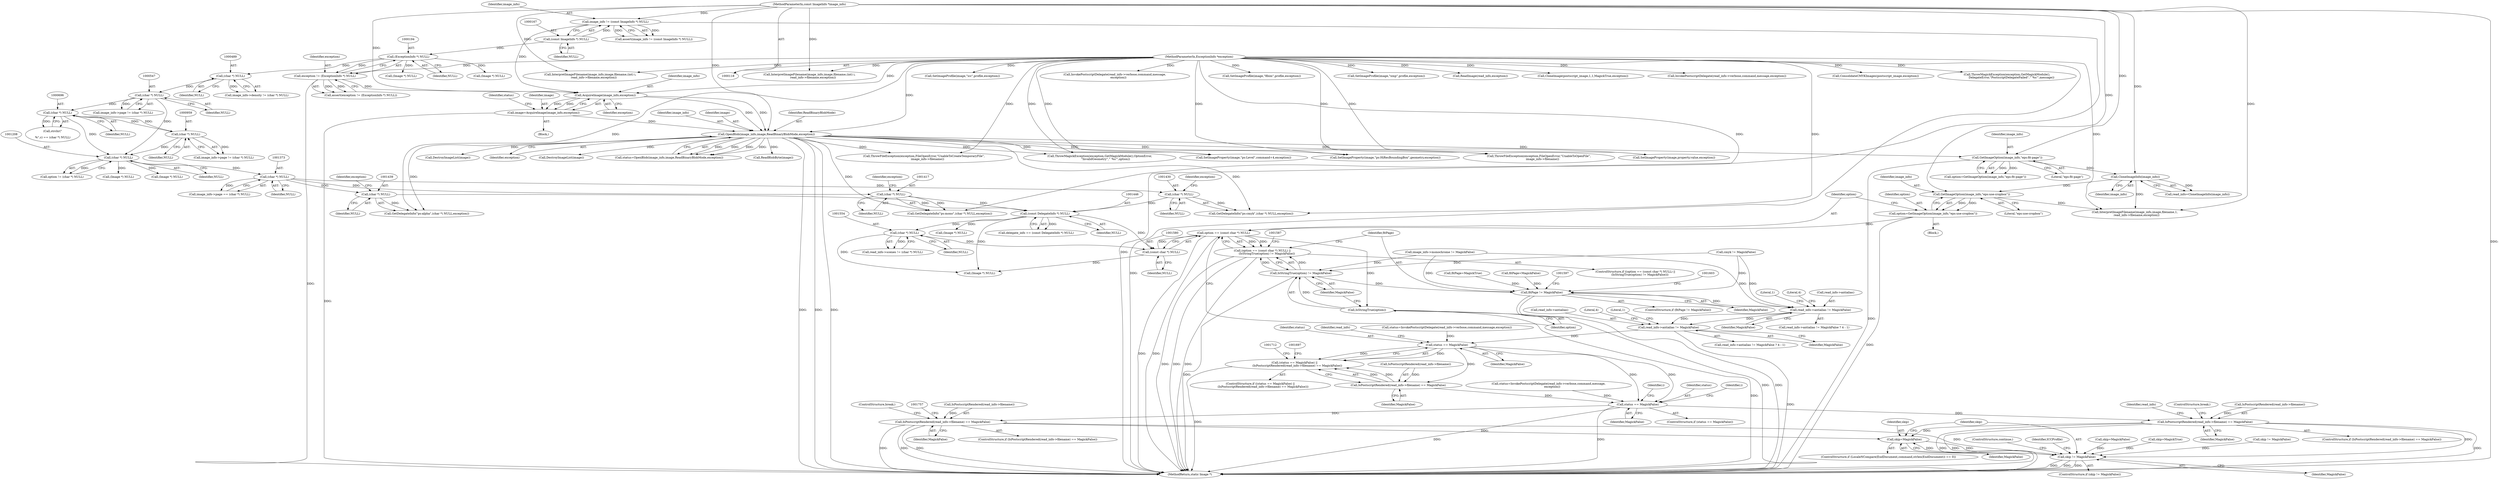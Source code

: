 digraph "0_ImageMagick6_35ccb468ee2dcbe8ce9cf1e2f1957acc27f54c34@pointer" {
"1001577" [label="(Call,option == (const char *) NULL)"];
"1001570" [label="(Call,option=GetImageOption(image_info,\"eps:use-cropbox\"))"];
"1001572" [label="(Call,GetImageOption(image_info,\"eps:use-cropbox\"))"];
"1001499" [label="(Call,CloneImageInfo(image_info))"];
"1001201" [label="(Call,GetImageOption(image_info,\"eps:fit-page\"))"];
"1000209" [label="(Call,OpenBlob(image_info,image,ReadBinaryBlobMode,exception))"];
"1000204" [label="(Call,AcquireImage(image_info,exception))"];
"1000164" [label="(Call,image_info != (const ImageInfo *) NULL)"];
"1000119" [label="(MethodParameterIn,const ImageInfo *image_info)"];
"1000166" [label="(Call,(const ImageInfo *) NULL)"];
"1000191" [label="(Call,exception != (ExceptionInfo *) NULL)"];
"1000120" [label="(MethodParameterIn,ExceptionInfo *exception)"];
"1000193" [label="(Call,(ExceptionInfo *) NULL)"];
"1000202" [label="(Call,image=AcquireImage(image_info,exception))"];
"1001579" [label="(Call,(const char *) NULL)"];
"1001553" [label="(Call,(char *) NULL)"];
"1001445" [label="(Call,(const DelegateInfo *) NULL)"];
"1001438" [label="(Call,(char *) NULL)"];
"1001372" [label="(Call,(char *) NULL)"];
"1001207" [label="(Call,(char *) NULL)"];
"1000546" [label="(Call,(char *) NULL)"];
"1000488" [label="(Call,(char *) NULL)"];
"1000695" [label="(Call,(char *) NULL)"];
"1000958" [label="(Call,(char *) NULL)"];
"1001416" [label="(Call,(char *) NULL)"];
"1001429" [label="(Call,(char *) NULL)"];
"1001576" [label="(Call,(option == (const char *) NULL) ||\n          (IsStringTrue(option) != MagickFalse))"];
"1001583" [label="(Call,IsStringTrue(option))"];
"1001582" [label="(Call,IsStringTrue(option) != MagickFalse)"];
"1001593" [label="(Call,fitPage != MagickFalse)"];
"1001632" [label="(Call,read_info->antialias != MagickFalse)"];
"1001640" [label="(Call,read_info->antialias != MagickFalse)"];
"1001686" [label="(Call,status == MagickFalse)"];
"1001685" [label="(Call,(status == MagickFalse) ||\n      (IsPostscriptRendered(read_info->filename) == MagickFalse))"];
"1001689" [label="(Call,IsPostscriptRendered(read_info->filename) == MagickFalse)"];
"1001725" [label="(Call,status == MagickFalse)"];
"1001749" [label="(Call,IsPostscriptRendered(read_info->filename) == MagickFalse)"];
"1001962" [label="(Call,skip=MagickFalse)"];
"1001966" [label="(Call,skip != MagickFalse)"];
"1001784" [label="(Call,IsPostscriptRendered(read_info->filename) == MagickFalse)"];
"1000251" [label="(Call,(Image *) NULL)"];
"1000954" [label="(Call,image_info->page != (char *) NULL)"];
"1001687" [label="(Identifier,status)"];
"1000960" [label="(Identifier,NULL)"];
"1001436" [label="(Call,GetDelegateInfo(\"ps:alpha\",(char *) NULL,exception))"];
"1000484" [label="(Call,image_info->density != (char *) NULL)"];
"1001730" [label="(Identifier,i)"];
"1001954" [label="(ControlStructure,if (LocaleNCompare(EndDocument,command,strlen(EndDocument)) == 0))"];
"1001574" [label="(Literal,\"eps:use-cropbox\")"];
"1000192" [label="(Identifier,exception)"];
"1000213" [label="(Identifier,exception)"];
"1001644" [label="(Identifier,MagickFalse)"];
"1001458" [label="(Call,(Image *) NULL)"];
"1001874" [label="(Call,ConsolidateCMYKImages(postscript_image,exception))"];
"1001962" [label="(Call,skip=MagickFalse)"];
"1000202" [label="(Call,image=AcquireImage(image_info,exception))"];
"1001573" [label="(Identifier,image_info)"];
"1000121" [label="(Block,)"];
"1001694" [label="(Identifier,MagickFalse)"];
"1001575" [label="(ControlStructure,if ((option == (const char *) NULL) ||\n          (IsStringTrue(option) != MagickFalse)))"];
"1000695" [label="(Call,(char *) NULL)"];
"1000212" [label="(Identifier,ReadBinaryBlobMode)"];
"1001724" [label="(ControlStructure,if (status == MagickFalse))"];
"1001579" [label="(Call,(const char *) NULL)"];
"1001555" [label="(Identifier,NULL)"];
"1000224" [label="(Call,(Image *) NULL)"];
"1001639" [label="(Call,read_info->antialias != MagickFalse ? 4 : 1)"];
"1001202" [label="(Identifier,image_info)"];
"1001139" [label="(Call,SetImageProperty(image,\"ps:HiResBoundingBox\",geometry,exception))"];
"1001750" [label="(Call,IsPostscriptRendered(read_info->filename))"];
"1000164" [label="(Call,image_info != (const ImageInfo *) NULL)"];
"1000163" [label="(Call,assert(image_info != (const ImageInfo *) NULL))"];
"1001726" [label="(Identifier,status)"];
"1001337" [label="(Call,ThrowFileException(exception,FileOpenError,\"UnableToOpenFile\",\n        image_info->filename))"];
"1001374" [label="(Identifier,NULL)"];
"1000221" [label="(Call,DestroyImageList(image))"];
"1001966" [label="(Call,skip != MagickFalse)"];
"1001314" [label="(Call,fitPage=MagickTrue)"];
"1001443" [label="(Call,delegate_info == (const DelegateInfo *) NULL)"];
"1000209" [label="(Call,OpenBlob(image_info,image,ReadBinaryBlobMode,exception))"];
"1001772" [label="(Call,InterpretImageFilename(image_info,image,filename,(int) i,\n        read_info->filename,exception))"];
"1000195" [label="(Identifier,NULL)"];
"1000206" [label="(Identifier,exception)"];
"1001765" [label="(Identifier,i)"];
"1000208" [label="(Identifier,status)"];
"1001445" [label="(Call,(const DelegateInfo *) NULL)"];
"1001847" [label="(Call,ThrowMagickException(exception,GetMagickModule(),\n          DelegateError,\"PostscriptDelegateFailed\",\"`%s'\",message))"];
"1001646" [label="(Literal,1)"];
"1001793" [label="(Identifier,read_info)"];
"1001725" [label="(Call,status == MagickFalse)"];
"1001684" [label="(ControlStructure,if ((status == MagickFalse) ||\n      (IsPostscriptRendered(read_info->filename) == MagickFalse)))"];
"1001207" [label="(Call,(char *) NULL)"];
"1001585" [label="(Identifier,MagickFalse)"];
"1001967" [label="(Identifier,skip)"];
"1001969" [label="(ControlStructure,continue;)"];
"1001754" [label="(Identifier,MagickFalse)"];
"1001688" [label="(Identifier,MagickFalse)"];
"1001441" [label="(Identifier,exception)"];
"1001372" [label="(Call,(char *) NULL)"];
"1001633" [label="(Call,read_info->antialias)"];
"1001973" [label="(Identifier,ICCProfile)"];
"1000203" [label="(Identifier,image)"];
"1001205" [label="(Call,option != (char *) NULL)"];
"1001349" [label="(Call,(Image *) NULL)"];
"1001419" [label="(Identifier,exception)"];
"1001368" [label="(Call,image_info->page == (char *) NULL)"];
"1001422" [label="(Call,cmyk != MagickFalse)"];
"1001690" [label="(Call,IsPostscriptRendered(read_info->filename))"];
"1001968" [label="(Identifier,MagickFalse)"];
"1001737" [label="(Call,InterpretImageFilename(image_info,image,filename,(int) i,\n        read_info->filename,exception))"];
"1001675" [label="(Call,InterpretImageFilename(image_info,image,filename,1,\n    read_info->filename,exception))"];
"1001572" [label="(Call,GetImageOption(image_info,\"eps:use-cropbox\"))"];
"1001790" [label="(ControlStructure,break;)"];
"1001727" [label="(Identifier,MagickFalse)"];
"1001438" [label="(Call,(char *) NULL)"];
"1001702" [label="(Call,status=InvokePostscriptDelegate(read_info->verbose,command,message,\n        exception))"];
"1000248" [label="(Call,DestroyImageList(image))"];
"1001431" [label="(Identifier,NULL)"];
"1001569" [label="(Block,)"];
"1001748" [label="(ControlStructure,if (IsPostscriptRendered(read_info->filename) == MagickFalse))"];
"1001685" [label="(Call,(status == MagickFalse) ||\n      (IsPostscriptRendered(read_info->filename) == MagickFalse))"];
"1001570" [label="(Call,option=GetImageOption(image_info,\"eps:use-cropbox\"))"];
"1000166" [label="(Call,(const ImageInfo *) NULL)"];
"1001638" [label="(Literal,1)"];
"1000191" [label="(Call,exception != (ExceptionInfo *) NULL)"];
"1000488" [label="(Call,(char *) NULL)"];
"1001789" [label="(Identifier,MagickFalse)"];
"1001243" [label="(Call,ThrowMagickException(exception,GetMagickModule(),OptionError,\n             \"InvalidGeometry\",\"`%s'\",option))"];
"1000546" [label="(Call,(char *) NULL)"];
"1001749" [label="(Call,IsPostscriptRendered(read_info->filename) == MagickFalse)"];
"1001581" [label="(Identifier,NULL)"];
"1001427" [label="(Call,GetDelegateInfo(\"ps:cmyk\",(char *) NULL,exception))"];
"1002037" [label="(Call,SetImageProfile(image,\"icc\",profile,exception))"];
"1001576" [label="(Call,(option == (const char *) NULL) ||\n          (IsStringTrue(option) != MagickFalse))"];
"1001637" [label="(Literal,4)"];
"1000663" [label="(Call,skip=MagickFalse)"];
"1001259" [label="(Call,(Image *) NULL)"];
"1001755" [label="(ControlStructure,break;)"];
"1000190" [label="(Call,assert(exception != (ExceptionInfo *) NULL))"];
"1001583" [label="(Call,IsStringTrue(option))"];
"1001704" [label="(Call,InvokePostscriptDelegate(read_info->verbose,command,message,\n        exception))"];
"1001429" [label="(Call,(char *) NULL)"];
"1000753" [label="(Call,SetImageProperty(image,\"ps:Level\",command+4,exception))"];
"1001578" [label="(Identifier,option)"];
"1001595" [label="(Identifier,MagickFalse)"];
"1001577" [label="(Call,option == (const char *) NULL)"];
"1001571" [label="(Identifier,option)"];
"1000204" [label="(Call,AcquireImage(image_info,exception))"];
"1001783" [label="(ControlStructure,if (IsPostscriptRendered(read_info->filename) == MagickFalse))"];
"1001209" [label="(Identifier,NULL)"];
"1000210" [label="(Identifier,image_info)"];
"1002115" [label="(Call,SetImageProfile(image,\"8bim\",profile,exception))"];
"1001582" [label="(Call,IsStringTrue(option) != MagickFalse)"];
"1001692" [label="(Identifier,read_info)"];
"1001592" [label="(ControlStructure,if (fitPage != MagickFalse))"];
"1001640" [label="(Call,read_info->antialias != MagickFalse)"];
"1000490" [label="(Identifier,NULL)"];
"1000542" [label="(Call,image_info->page != (char *) NULL)"];
"1001440" [label="(Identifier,NULL)"];
"1001636" [label="(Identifier,MagickFalse)"];
"1001432" [label="(Identifier,exception)"];
"1001785" [label="(Call,IsPostscriptRendered(read_info->filename))"];
"1001201" [label="(Call,GetImageOption(image_info,\"eps:fit-page\"))"];
"1001414" [label="(Call,GetDelegateInfo(\"ps:mono\",(char *) NULL,exception))"];
"1000207" [label="(Call,status=OpenBlob(image_info,image,ReadBinaryBlobMode,exception))"];
"1001584" [label="(Identifier,option)"];
"1002224" [label="(Call,SetImageProfile(image,\"xmp\",profile,exception))"];
"1000120" [label="(MethodParameterIn,ExceptionInfo *exception)"];
"1000205" [label="(Identifier,image_info)"];
"1000697" [label="(Identifier,NULL)"];
"1001418" [label="(Identifier,NULL)"];
"1000548" [label="(Identifier,NULL)"];
"1001593" [label="(Call,fitPage != MagickFalse)"];
"1001963" [label="(Identifier,skip)"];
"1001199" [label="(Call,option=GetImageOption(image_info,\"eps:fit-page\"))"];
"1001447" [label="(Identifier,NULL)"];
"1000943" [label="(Call,SetImageProperty(image,property,value,exception))"];
"1001631" [label="(Call,read_info->antialias != MagickFalse ? 4 : 1)"];
"1001499" [label="(Call,CloneImageInfo(image_info))"];
"1001407" [label="(Call,image_info->monochrome != MagickFalse)"];
"1001416" [label="(Call,(char *) NULL)"];
"1000691" [label="(Call,strchr(\"\n\r%\",c) == (char *) NULL)"];
"1001803" [label="(Call,ReadImage(read_info,exception))"];
"1000119" [label="(MethodParameterIn,const ImageInfo *image_info)"];
"1001497" [label="(Call,read_info=CloneImageInfo(image_info))"];
"1001965" [label="(ControlStructure,if (skip != MagickFalse))"];
"1000168" [label="(Identifier,NULL)"];
"1000672" [label="(Call,ReadBlobByte(image))"];
"1001641" [label="(Call,read_info->antialias)"];
"1001964" [label="(Identifier,MagickFalse)"];
"1001951" [label="(Call,skip=MagickTrue)"];
"1001553" [label="(Call,(char *) NULL)"];
"1002262" [label="(Call,CloneImage(postscript_image,1,1,MagickTrue,exception))"];
"1001594" [label="(Identifier,fitPage)"];
"1000738" [label="(Call,skip != MagickFalse)"];
"1000958" [label="(Call,(char *) NULL)"];
"1001686" [label="(Call,status == MagickFalse)"];
"1001203" [label="(Literal,\"eps:fit-page\")"];
"1000165" [label="(Identifier,image_info)"];
"1001664" [label="(Call,status=InvokePostscriptDelegate(read_info->verbose,command,message,exception))"];
"1001196" [label="(Call,fitPage=MagickFalse)"];
"1001784" [label="(Call,IsPostscriptRendered(read_info->filename) == MagickFalse)"];
"1001549" [label="(Call,read_info->scenes != (char *) NULL)"];
"1001689" [label="(Call,IsPostscriptRendered(read_info->filename) == MagickFalse)"];
"1001721" [label="(Call,(Image *) NULL)"];
"1000239" [label="(Call,ThrowFileException(exception,FileOpenError,\"UnableToCreateTemporaryFile\",\n        image_info->filename))"];
"1001500" [label="(Identifier,image_info)"];
"1001632" [label="(Call,read_info->antialias != MagickFalse)"];
"1001645" [label="(Literal,4)"];
"1000211" [label="(Identifier,image)"];
"1000193" [label="(Call,(ExceptionInfo *) NULL)"];
"1002380" [label="(MethodReturn,static Image *)"];
"1001666" [label="(Call,InvokePostscriptDelegate(read_info->verbose,command,message,exception))"];
"1001577" -> "1001576"  [label="AST: "];
"1001577" -> "1001579"  [label="CFG: "];
"1001578" -> "1001577"  [label="AST: "];
"1001579" -> "1001577"  [label="AST: "];
"1001584" -> "1001577"  [label="CFG: "];
"1001576" -> "1001577"  [label="CFG: "];
"1001577" -> "1002380"  [label="DDG: "];
"1001577" -> "1002380"  [label="DDG: "];
"1001577" -> "1001576"  [label="DDG: "];
"1001577" -> "1001576"  [label="DDG: "];
"1001570" -> "1001577"  [label="DDG: "];
"1001579" -> "1001577"  [label="DDG: "];
"1001577" -> "1001583"  [label="DDG: "];
"1001570" -> "1001569"  [label="AST: "];
"1001570" -> "1001572"  [label="CFG: "];
"1001571" -> "1001570"  [label="AST: "];
"1001572" -> "1001570"  [label="AST: "];
"1001578" -> "1001570"  [label="CFG: "];
"1001570" -> "1002380"  [label="DDG: "];
"1001572" -> "1001570"  [label="DDG: "];
"1001572" -> "1001570"  [label="DDG: "];
"1001572" -> "1001574"  [label="CFG: "];
"1001573" -> "1001572"  [label="AST: "];
"1001574" -> "1001572"  [label="AST: "];
"1001499" -> "1001572"  [label="DDG: "];
"1000119" -> "1001572"  [label="DDG: "];
"1001572" -> "1001675"  [label="DDG: "];
"1001499" -> "1001497"  [label="AST: "];
"1001499" -> "1001500"  [label="CFG: "];
"1001500" -> "1001499"  [label="AST: "];
"1001497" -> "1001499"  [label="CFG: "];
"1001499" -> "1001497"  [label="DDG: "];
"1001201" -> "1001499"  [label="DDG: "];
"1000119" -> "1001499"  [label="DDG: "];
"1001499" -> "1001675"  [label="DDG: "];
"1001201" -> "1001199"  [label="AST: "];
"1001201" -> "1001203"  [label="CFG: "];
"1001202" -> "1001201"  [label="AST: "];
"1001203" -> "1001201"  [label="AST: "];
"1001199" -> "1001201"  [label="CFG: "];
"1001201" -> "1002380"  [label="DDG: "];
"1001201" -> "1001199"  [label="DDG: "];
"1001201" -> "1001199"  [label="DDG: "];
"1000209" -> "1001201"  [label="DDG: "];
"1000119" -> "1001201"  [label="DDG: "];
"1000209" -> "1000207"  [label="AST: "];
"1000209" -> "1000213"  [label="CFG: "];
"1000210" -> "1000209"  [label="AST: "];
"1000211" -> "1000209"  [label="AST: "];
"1000212" -> "1000209"  [label="AST: "];
"1000213" -> "1000209"  [label="AST: "];
"1000207" -> "1000209"  [label="CFG: "];
"1000209" -> "1002380"  [label="DDG: "];
"1000209" -> "1002380"  [label="DDG: "];
"1000209" -> "1002380"  [label="DDG: "];
"1000209" -> "1000207"  [label="DDG: "];
"1000209" -> "1000207"  [label="DDG: "];
"1000209" -> "1000207"  [label="DDG: "];
"1000209" -> "1000207"  [label="DDG: "];
"1000204" -> "1000209"  [label="DDG: "];
"1000204" -> "1000209"  [label="DDG: "];
"1000119" -> "1000209"  [label="DDG: "];
"1000202" -> "1000209"  [label="DDG: "];
"1000120" -> "1000209"  [label="DDG: "];
"1000209" -> "1000221"  [label="DDG: "];
"1000209" -> "1000239"  [label="DDG: "];
"1000209" -> "1000248"  [label="DDG: "];
"1000209" -> "1000672"  [label="DDG: "];
"1000209" -> "1000753"  [label="DDG: "];
"1000209" -> "1000943"  [label="DDG: "];
"1000209" -> "1001139"  [label="DDG: "];
"1000209" -> "1001243"  [label="DDG: "];
"1000209" -> "1001337"  [label="DDG: "];
"1000209" -> "1001414"  [label="DDG: "];
"1000209" -> "1001427"  [label="DDG: "];
"1000209" -> "1001436"  [label="DDG: "];
"1000204" -> "1000202"  [label="AST: "];
"1000204" -> "1000206"  [label="CFG: "];
"1000205" -> "1000204"  [label="AST: "];
"1000206" -> "1000204"  [label="AST: "];
"1000202" -> "1000204"  [label="CFG: "];
"1000204" -> "1000202"  [label="DDG: "];
"1000204" -> "1000202"  [label="DDG: "];
"1000164" -> "1000204"  [label="DDG: "];
"1000119" -> "1000204"  [label="DDG: "];
"1000191" -> "1000204"  [label="DDG: "];
"1000120" -> "1000204"  [label="DDG: "];
"1000164" -> "1000163"  [label="AST: "];
"1000164" -> "1000166"  [label="CFG: "];
"1000165" -> "1000164"  [label="AST: "];
"1000166" -> "1000164"  [label="AST: "];
"1000163" -> "1000164"  [label="CFG: "];
"1000164" -> "1002380"  [label="DDG: "];
"1000164" -> "1000163"  [label="DDG: "];
"1000164" -> "1000163"  [label="DDG: "];
"1000119" -> "1000164"  [label="DDG: "];
"1000166" -> "1000164"  [label="DDG: "];
"1000119" -> "1000118"  [label="AST: "];
"1000119" -> "1002380"  [label="DDG: "];
"1000119" -> "1001675"  [label="DDG: "];
"1000119" -> "1001737"  [label="DDG: "];
"1000119" -> "1001772"  [label="DDG: "];
"1000166" -> "1000168"  [label="CFG: "];
"1000167" -> "1000166"  [label="AST: "];
"1000168" -> "1000166"  [label="AST: "];
"1000166" -> "1000193"  [label="DDG: "];
"1000191" -> "1000190"  [label="AST: "];
"1000191" -> "1000193"  [label="CFG: "];
"1000192" -> "1000191"  [label="AST: "];
"1000193" -> "1000191"  [label="AST: "];
"1000190" -> "1000191"  [label="CFG: "];
"1000191" -> "1002380"  [label="DDG: "];
"1000191" -> "1000190"  [label="DDG: "];
"1000191" -> "1000190"  [label="DDG: "];
"1000120" -> "1000191"  [label="DDG: "];
"1000193" -> "1000191"  [label="DDG: "];
"1000120" -> "1000118"  [label="AST: "];
"1000120" -> "1002380"  [label="DDG: "];
"1000120" -> "1000239"  [label="DDG: "];
"1000120" -> "1000753"  [label="DDG: "];
"1000120" -> "1000943"  [label="DDG: "];
"1000120" -> "1001139"  [label="DDG: "];
"1000120" -> "1001243"  [label="DDG: "];
"1000120" -> "1001337"  [label="DDG: "];
"1000120" -> "1001414"  [label="DDG: "];
"1000120" -> "1001427"  [label="DDG: "];
"1000120" -> "1001436"  [label="DDG: "];
"1000120" -> "1001666"  [label="DDG: "];
"1000120" -> "1001675"  [label="DDG: "];
"1000120" -> "1001704"  [label="DDG: "];
"1000120" -> "1001737"  [label="DDG: "];
"1000120" -> "1001772"  [label="DDG: "];
"1000120" -> "1001803"  [label="DDG: "];
"1000120" -> "1001847"  [label="DDG: "];
"1000120" -> "1001874"  [label="DDG: "];
"1000120" -> "1002037"  [label="DDG: "];
"1000120" -> "1002115"  [label="DDG: "];
"1000120" -> "1002224"  [label="DDG: "];
"1000120" -> "1002262"  [label="DDG: "];
"1000193" -> "1000195"  [label="CFG: "];
"1000194" -> "1000193"  [label="AST: "];
"1000195" -> "1000193"  [label="AST: "];
"1000193" -> "1000224"  [label="DDG: "];
"1000193" -> "1000251"  [label="DDG: "];
"1000193" -> "1000488"  [label="DDG: "];
"1000202" -> "1000121"  [label="AST: "];
"1000203" -> "1000202"  [label="AST: "];
"1000208" -> "1000202"  [label="CFG: "];
"1000202" -> "1002380"  [label="DDG: "];
"1001579" -> "1001581"  [label="CFG: "];
"1001580" -> "1001579"  [label="AST: "];
"1001581" -> "1001579"  [label="AST: "];
"1001553" -> "1001579"  [label="DDG: "];
"1001445" -> "1001579"  [label="DDG: "];
"1001579" -> "1001721"  [label="DDG: "];
"1001553" -> "1001549"  [label="AST: "];
"1001553" -> "1001555"  [label="CFG: "];
"1001554" -> "1001553"  [label="AST: "];
"1001555" -> "1001553"  [label="AST: "];
"1001549" -> "1001553"  [label="CFG: "];
"1001553" -> "1001549"  [label="DDG: "];
"1001445" -> "1001553"  [label="DDG: "];
"1001553" -> "1001721"  [label="DDG: "];
"1001445" -> "1001443"  [label="AST: "];
"1001445" -> "1001447"  [label="CFG: "];
"1001446" -> "1001445"  [label="AST: "];
"1001447" -> "1001445"  [label="AST: "];
"1001443" -> "1001445"  [label="CFG: "];
"1001445" -> "1001443"  [label="DDG: "];
"1001438" -> "1001445"  [label="DDG: "];
"1001416" -> "1001445"  [label="DDG: "];
"1001429" -> "1001445"  [label="DDG: "];
"1001445" -> "1001458"  [label="DDG: "];
"1001445" -> "1001721"  [label="DDG: "];
"1001438" -> "1001436"  [label="AST: "];
"1001438" -> "1001440"  [label="CFG: "];
"1001439" -> "1001438"  [label="AST: "];
"1001440" -> "1001438"  [label="AST: "];
"1001441" -> "1001438"  [label="CFG: "];
"1001438" -> "1001436"  [label="DDG: "];
"1001372" -> "1001438"  [label="DDG: "];
"1001372" -> "1001368"  [label="AST: "];
"1001372" -> "1001374"  [label="CFG: "];
"1001373" -> "1001372"  [label="AST: "];
"1001374" -> "1001372"  [label="AST: "];
"1001368" -> "1001372"  [label="CFG: "];
"1001372" -> "1001368"  [label="DDG: "];
"1001207" -> "1001372"  [label="DDG: "];
"1001372" -> "1001416"  [label="DDG: "];
"1001372" -> "1001429"  [label="DDG: "];
"1001207" -> "1001205"  [label="AST: "];
"1001207" -> "1001209"  [label="CFG: "];
"1001208" -> "1001207"  [label="AST: "];
"1001209" -> "1001207"  [label="AST: "];
"1001205" -> "1001207"  [label="CFG: "];
"1001207" -> "1001205"  [label="DDG: "];
"1000546" -> "1001207"  [label="DDG: "];
"1000695" -> "1001207"  [label="DDG: "];
"1000958" -> "1001207"  [label="DDG: "];
"1001207" -> "1001259"  [label="DDG: "];
"1001207" -> "1001349"  [label="DDG: "];
"1000546" -> "1000542"  [label="AST: "];
"1000546" -> "1000548"  [label="CFG: "];
"1000547" -> "1000546"  [label="AST: "];
"1000548" -> "1000546"  [label="AST: "];
"1000542" -> "1000546"  [label="CFG: "];
"1000546" -> "1000542"  [label="DDG: "];
"1000488" -> "1000546"  [label="DDG: "];
"1000546" -> "1000695"  [label="DDG: "];
"1000488" -> "1000484"  [label="AST: "];
"1000488" -> "1000490"  [label="CFG: "];
"1000489" -> "1000488"  [label="AST: "];
"1000490" -> "1000488"  [label="AST: "];
"1000484" -> "1000488"  [label="CFG: "];
"1000488" -> "1000484"  [label="DDG: "];
"1000695" -> "1000691"  [label="AST: "];
"1000695" -> "1000697"  [label="CFG: "];
"1000696" -> "1000695"  [label="AST: "];
"1000697" -> "1000695"  [label="AST: "];
"1000691" -> "1000695"  [label="CFG: "];
"1000695" -> "1000691"  [label="DDG: "];
"1000958" -> "1000695"  [label="DDG: "];
"1000695" -> "1000958"  [label="DDG: "];
"1000958" -> "1000954"  [label="AST: "];
"1000958" -> "1000960"  [label="CFG: "];
"1000959" -> "1000958"  [label="AST: "];
"1000960" -> "1000958"  [label="AST: "];
"1000954" -> "1000958"  [label="CFG: "];
"1000958" -> "1000954"  [label="DDG: "];
"1001416" -> "1001414"  [label="AST: "];
"1001416" -> "1001418"  [label="CFG: "];
"1001417" -> "1001416"  [label="AST: "];
"1001418" -> "1001416"  [label="AST: "];
"1001419" -> "1001416"  [label="CFG: "];
"1001416" -> "1001414"  [label="DDG: "];
"1001429" -> "1001427"  [label="AST: "];
"1001429" -> "1001431"  [label="CFG: "];
"1001430" -> "1001429"  [label="AST: "];
"1001431" -> "1001429"  [label="AST: "];
"1001432" -> "1001429"  [label="CFG: "];
"1001429" -> "1001427"  [label="DDG: "];
"1001576" -> "1001575"  [label="AST: "];
"1001576" -> "1001582"  [label="CFG: "];
"1001582" -> "1001576"  [label="AST: "];
"1001587" -> "1001576"  [label="CFG: "];
"1001594" -> "1001576"  [label="CFG: "];
"1001576" -> "1002380"  [label="DDG: "];
"1001576" -> "1002380"  [label="DDG: "];
"1001576" -> "1002380"  [label="DDG: "];
"1001582" -> "1001576"  [label="DDG: "];
"1001582" -> "1001576"  [label="DDG: "];
"1001583" -> "1001582"  [label="AST: "];
"1001583" -> "1001584"  [label="CFG: "];
"1001584" -> "1001583"  [label="AST: "];
"1001585" -> "1001583"  [label="CFG: "];
"1001583" -> "1002380"  [label="DDG: "];
"1001583" -> "1001582"  [label="DDG: "];
"1001582" -> "1001585"  [label="CFG: "];
"1001585" -> "1001582"  [label="AST: "];
"1001582" -> "1002380"  [label="DDG: "];
"1001407" -> "1001582"  [label="DDG: "];
"1001422" -> "1001582"  [label="DDG: "];
"1001582" -> "1001593"  [label="DDG: "];
"1001593" -> "1001592"  [label="AST: "];
"1001593" -> "1001595"  [label="CFG: "];
"1001594" -> "1001593"  [label="AST: "];
"1001595" -> "1001593"  [label="AST: "];
"1001597" -> "1001593"  [label="CFG: "];
"1001603" -> "1001593"  [label="CFG: "];
"1001593" -> "1002380"  [label="DDG: "];
"1001593" -> "1002380"  [label="DDG: "];
"1001196" -> "1001593"  [label="DDG: "];
"1001314" -> "1001593"  [label="DDG: "];
"1001407" -> "1001593"  [label="DDG: "];
"1001422" -> "1001593"  [label="DDG: "];
"1001593" -> "1001632"  [label="DDG: "];
"1001632" -> "1001631"  [label="AST: "];
"1001632" -> "1001636"  [label="CFG: "];
"1001633" -> "1001632"  [label="AST: "];
"1001636" -> "1001632"  [label="AST: "];
"1001637" -> "1001632"  [label="CFG: "];
"1001638" -> "1001632"  [label="CFG: "];
"1001407" -> "1001632"  [label="DDG: "];
"1001422" -> "1001632"  [label="DDG: "];
"1001632" -> "1001640"  [label="DDG: "];
"1001632" -> "1001640"  [label="DDG: "];
"1001640" -> "1001639"  [label="AST: "];
"1001640" -> "1001644"  [label="CFG: "];
"1001641" -> "1001640"  [label="AST: "];
"1001644" -> "1001640"  [label="AST: "];
"1001645" -> "1001640"  [label="CFG: "];
"1001646" -> "1001640"  [label="CFG: "];
"1001640" -> "1002380"  [label="DDG: "];
"1001640" -> "1001686"  [label="DDG: "];
"1001686" -> "1001685"  [label="AST: "];
"1001686" -> "1001688"  [label="CFG: "];
"1001687" -> "1001686"  [label="AST: "];
"1001688" -> "1001686"  [label="AST: "];
"1001692" -> "1001686"  [label="CFG: "];
"1001685" -> "1001686"  [label="CFG: "];
"1001686" -> "1001685"  [label="DDG: "];
"1001686" -> "1001685"  [label="DDG: "];
"1001664" -> "1001686"  [label="DDG: "];
"1001686" -> "1001689"  [label="DDG: "];
"1001686" -> "1001725"  [label="DDG: "];
"1001686" -> "1001725"  [label="DDG: "];
"1001685" -> "1001684"  [label="AST: "];
"1001685" -> "1001689"  [label="CFG: "];
"1001689" -> "1001685"  [label="AST: "];
"1001697" -> "1001685"  [label="CFG: "];
"1001712" -> "1001685"  [label="CFG: "];
"1001685" -> "1002380"  [label="DDG: "];
"1001689" -> "1001685"  [label="DDG: "];
"1001689" -> "1001685"  [label="DDG: "];
"1001689" -> "1001694"  [label="CFG: "];
"1001690" -> "1001689"  [label="AST: "];
"1001694" -> "1001689"  [label="AST: "];
"1001690" -> "1001689"  [label="DDG: "];
"1001689" -> "1001725"  [label="DDG: "];
"1001725" -> "1001724"  [label="AST: "];
"1001725" -> "1001727"  [label="CFG: "];
"1001726" -> "1001725"  [label="AST: "];
"1001727" -> "1001725"  [label="AST: "];
"1001730" -> "1001725"  [label="CFG: "];
"1001765" -> "1001725"  [label="CFG: "];
"1001725" -> "1002380"  [label="DDG: "];
"1001725" -> "1002380"  [label="DDG: "];
"1001702" -> "1001725"  [label="DDG: "];
"1001725" -> "1001749"  [label="DDG: "];
"1001725" -> "1001784"  [label="DDG: "];
"1001749" -> "1001748"  [label="AST: "];
"1001749" -> "1001754"  [label="CFG: "];
"1001750" -> "1001749"  [label="AST: "];
"1001754" -> "1001749"  [label="AST: "];
"1001755" -> "1001749"  [label="CFG: "];
"1001757" -> "1001749"  [label="CFG: "];
"1001749" -> "1002380"  [label="DDG: "];
"1001749" -> "1002380"  [label="DDG: "];
"1001749" -> "1002380"  [label="DDG: "];
"1001750" -> "1001749"  [label="DDG: "];
"1001749" -> "1001962"  [label="DDG: "];
"1001749" -> "1001966"  [label="DDG: "];
"1001962" -> "1001954"  [label="AST: "];
"1001962" -> "1001964"  [label="CFG: "];
"1001963" -> "1001962"  [label="AST: "];
"1001964" -> "1001962"  [label="AST: "];
"1001967" -> "1001962"  [label="CFG: "];
"1001966" -> "1001962"  [label="DDG: "];
"1001784" -> "1001962"  [label="DDG: "];
"1001962" -> "1001966"  [label="DDG: "];
"1001966" -> "1001965"  [label="AST: "];
"1001966" -> "1001968"  [label="CFG: "];
"1001967" -> "1001966"  [label="AST: "];
"1001968" -> "1001966"  [label="AST: "];
"1001969" -> "1001966"  [label="CFG: "];
"1001973" -> "1001966"  [label="CFG: "];
"1001966" -> "1002380"  [label="DDG: "];
"1001966" -> "1002380"  [label="DDG: "];
"1001966" -> "1002380"  [label="DDG: "];
"1000663" -> "1001966"  [label="DDG: "];
"1000738" -> "1001966"  [label="DDG: "];
"1001951" -> "1001966"  [label="DDG: "];
"1001784" -> "1001966"  [label="DDG: "];
"1001784" -> "1001783"  [label="AST: "];
"1001784" -> "1001789"  [label="CFG: "];
"1001785" -> "1001784"  [label="AST: "];
"1001789" -> "1001784"  [label="AST: "];
"1001790" -> "1001784"  [label="CFG: "];
"1001793" -> "1001784"  [label="CFG: "];
"1001784" -> "1002380"  [label="DDG: "];
"1001784" -> "1002380"  [label="DDG: "];
"1001784" -> "1002380"  [label="DDG: "];
"1001785" -> "1001784"  [label="DDG: "];
}
